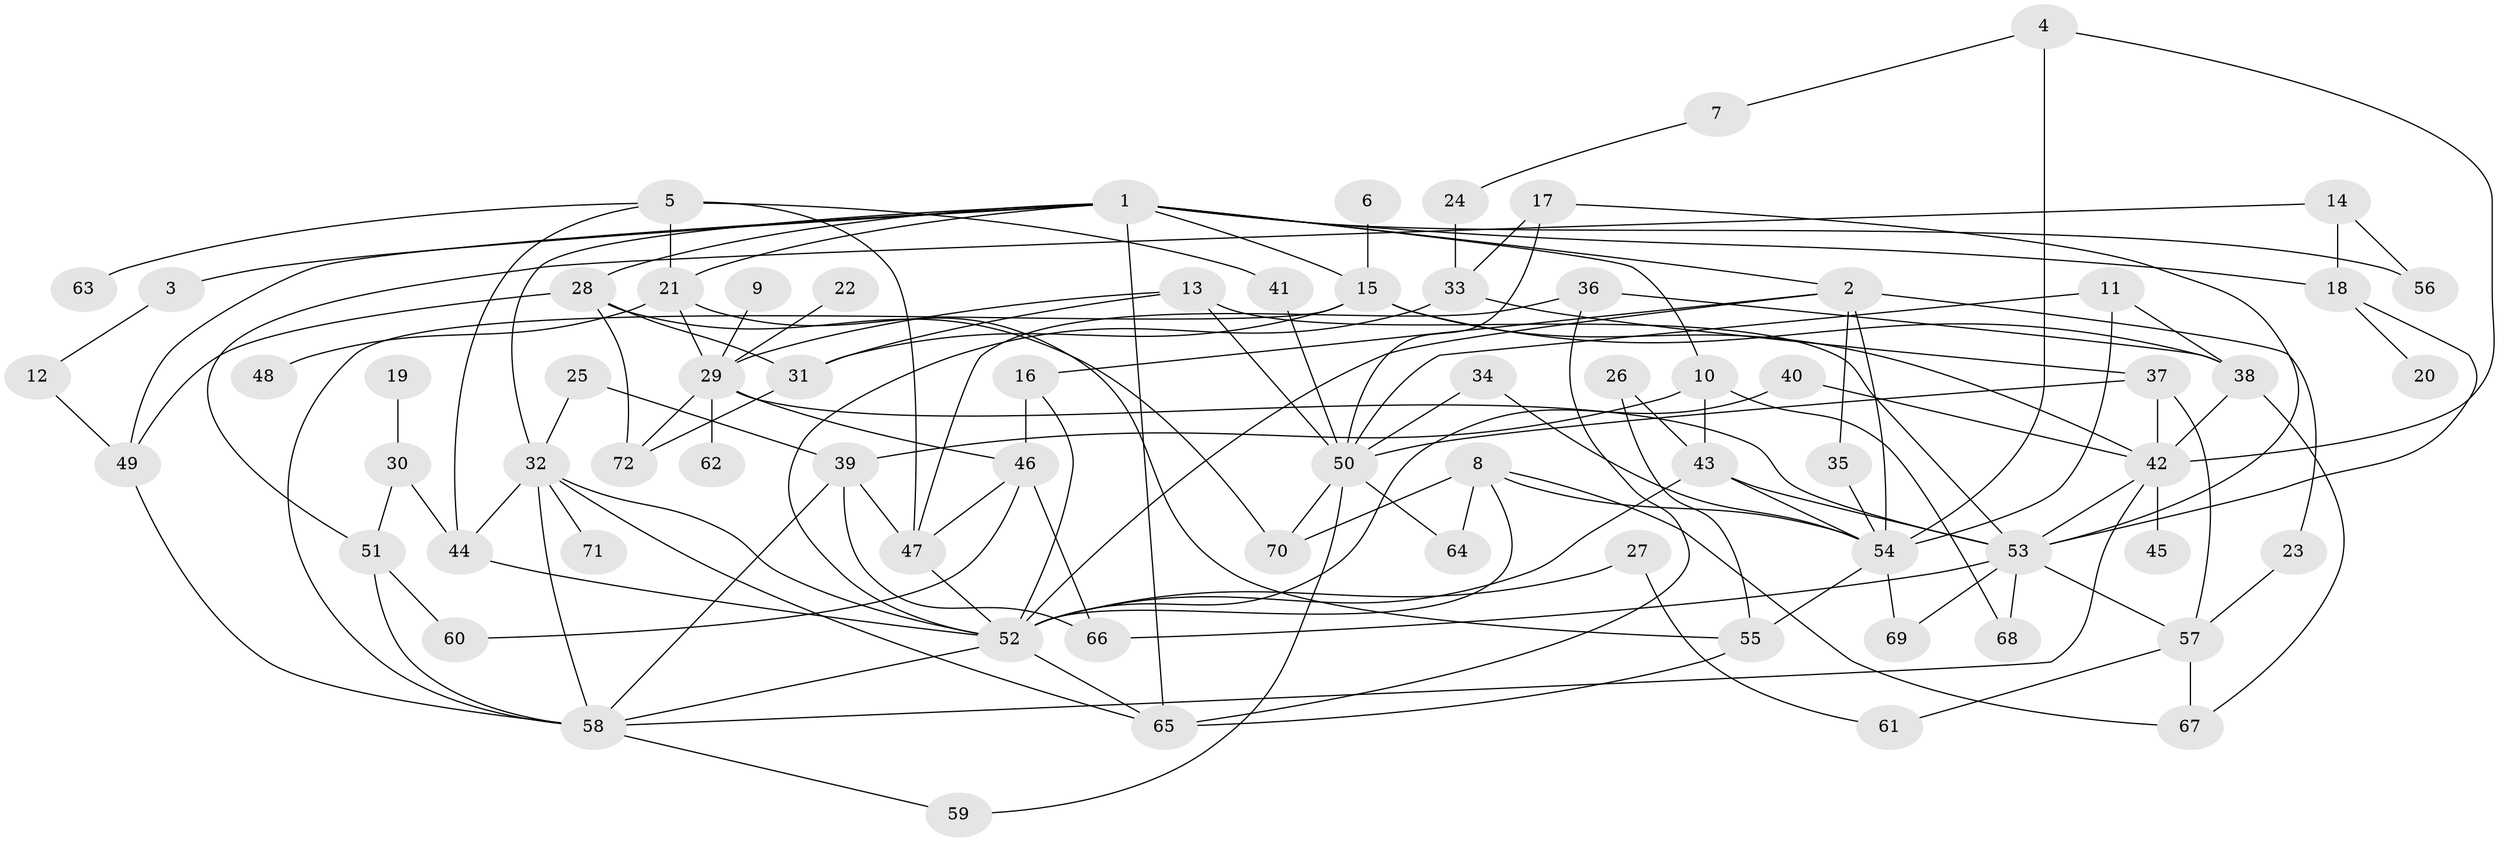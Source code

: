 // original degree distribution, {7: 0.013986013986013986, 6: 0.055944055944055944, 2: 0.32167832167832167, 5: 0.06993006993006994, 4: 0.13986013986013987, 3: 0.23776223776223776, 8: 0.006993006993006993, 1: 0.15384615384615385}
// Generated by graph-tools (version 1.1) at 2025/49/03/09/25 03:49:19]
// undirected, 72 vertices, 135 edges
graph export_dot {
graph [start="1"]
  node [color=gray90,style=filled];
  1;
  2;
  3;
  4;
  5;
  6;
  7;
  8;
  9;
  10;
  11;
  12;
  13;
  14;
  15;
  16;
  17;
  18;
  19;
  20;
  21;
  22;
  23;
  24;
  25;
  26;
  27;
  28;
  29;
  30;
  31;
  32;
  33;
  34;
  35;
  36;
  37;
  38;
  39;
  40;
  41;
  42;
  43;
  44;
  45;
  46;
  47;
  48;
  49;
  50;
  51;
  52;
  53;
  54;
  55;
  56;
  57;
  58;
  59;
  60;
  61;
  62;
  63;
  64;
  65;
  66;
  67;
  68;
  69;
  70;
  71;
  72;
  1 -- 2 [weight=1.0];
  1 -- 3 [weight=1.0];
  1 -- 10 [weight=1.0];
  1 -- 15 [weight=1.0];
  1 -- 18 [weight=1.0];
  1 -- 21 [weight=1.0];
  1 -- 28 [weight=1.0];
  1 -- 32 [weight=1.0];
  1 -- 49 [weight=1.0];
  1 -- 56 [weight=1.0];
  1 -- 65 [weight=1.0];
  2 -- 16 [weight=1.0];
  2 -- 23 [weight=1.0];
  2 -- 35 [weight=1.0];
  2 -- 52 [weight=1.0];
  2 -- 54 [weight=1.0];
  3 -- 12 [weight=1.0];
  4 -- 7 [weight=1.0];
  4 -- 42 [weight=1.0];
  4 -- 54 [weight=1.0];
  5 -- 21 [weight=1.0];
  5 -- 41 [weight=1.0];
  5 -- 44 [weight=1.0];
  5 -- 47 [weight=1.0];
  5 -- 63 [weight=1.0];
  6 -- 15 [weight=1.0];
  7 -- 24 [weight=1.0];
  8 -- 52 [weight=1.0];
  8 -- 54 [weight=1.0];
  8 -- 64 [weight=1.0];
  8 -- 67 [weight=1.0];
  8 -- 70 [weight=1.0];
  9 -- 29 [weight=1.0];
  10 -- 39 [weight=1.0];
  10 -- 43 [weight=1.0];
  10 -- 68 [weight=1.0];
  11 -- 38 [weight=1.0];
  11 -- 50 [weight=1.0];
  11 -- 54 [weight=1.0];
  12 -- 49 [weight=1.0];
  13 -- 29 [weight=1.0];
  13 -- 31 [weight=1.0];
  13 -- 50 [weight=1.0];
  13 -- 53 [weight=1.0];
  14 -- 18 [weight=1.0];
  14 -- 51 [weight=1.0];
  14 -- 56 [weight=1.0];
  15 -- 31 [weight=1.0];
  15 -- 38 [weight=1.0];
  15 -- 42 [weight=1.0];
  15 -- 58 [weight=1.0];
  16 -- 46 [weight=1.0];
  16 -- 52 [weight=1.0];
  17 -- 33 [weight=1.0];
  17 -- 50 [weight=1.0];
  17 -- 53 [weight=1.0];
  18 -- 20 [weight=1.0];
  18 -- 53 [weight=1.0];
  19 -- 30 [weight=1.0];
  21 -- 29 [weight=1.0];
  21 -- 48 [weight=1.0];
  21 -- 55 [weight=1.0];
  22 -- 29 [weight=1.0];
  23 -- 57 [weight=1.0];
  24 -- 33 [weight=1.0];
  25 -- 32 [weight=1.0];
  25 -- 39 [weight=1.0];
  26 -- 43 [weight=1.0];
  26 -- 55 [weight=1.0];
  27 -- 52 [weight=1.0];
  27 -- 61 [weight=1.0];
  28 -- 31 [weight=1.0];
  28 -- 49 [weight=1.0];
  28 -- 70 [weight=1.0];
  28 -- 72 [weight=1.0];
  29 -- 46 [weight=1.0];
  29 -- 53 [weight=1.0];
  29 -- 62 [weight=1.0];
  29 -- 72 [weight=1.0];
  30 -- 44 [weight=1.0];
  30 -- 51 [weight=1.0];
  31 -- 72 [weight=1.0];
  32 -- 44 [weight=1.0];
  32 -- 52 [weight=1.0];
  32 -- 58 [weight=1.0];
  32 -- 65 [weight=1.0];
  32 -- 71 [weight=1.0];
  33 -- 37 [weight=1.0];
  33 -- 52 [weight=1.0];
  34 -- 50 [weight=1.0];
  34 -- 54 [weight=1.0];
  35 -- 54 [weight=1.0];
  36 -- 38 [weight=1.0];
  36 -- 47 [weight=1.0];
  36 -- 65 [weight=1.0];
  37 -- 42 [weight=2.0];
  37 -- 50 [weight=1.0];
  37 -- 57 [weight=1.0];
  38 -- 42 [weight=1.0];
  38 -- 67 [weight=1.0];
  39 -- 47 [weight=1.0];
  39 -- 58 [weight=1.0];
  39 -- 66 [weight=1.0];
  40 -- 42 [weight=1.0];
  40 -- 52 [weight=1.0];
  41 -- 50 [weight=1.0];
  42 -- 45 [weight=1.0];
  42 -- 53 [weight=1.0];
  42 -- 58 [weight=1.0];
  43 -- 52 [weight=1.0];
  43 -- 53 [weight=1.0];
  43 -- 54 [weight=1.0];
  44 -- 52 [weight=1.0];
  46 -- 47 [weight=1.0];
  46 -- 60 [weight=1.0];
  46 -- 66 [weight=1.0];
  47 -- 52 [weight=1.0];
  49 -- 58 [weight=1.0];
  50 -- 59 [weight=1.0];
  50 -- 64 [weight=1.0];
  50 -- 70 [weight=2.0];
  51 -- 58 [weight=1.0];
  51 -- 60 [weight=1.0];
  52 -- 58 [weight=1.0];
  52 -- 65 [weight=1.0];
  53 -- 57 [weight=1.0];
  53 -- 66 [weight=1.0];
  53 -- 68 [weight=1.0];
  53 -- 69 [weight=1.0];
  54 -- 55 [weight=1.0];
  54 -- 69 [weight=1.0];
  55 -- 65 [weight=1.0];
  57 -- 61 [weight=1.0];
  57 -- 67 [weight=1.0];
  58 -- 59 [weight=1.0];
}
